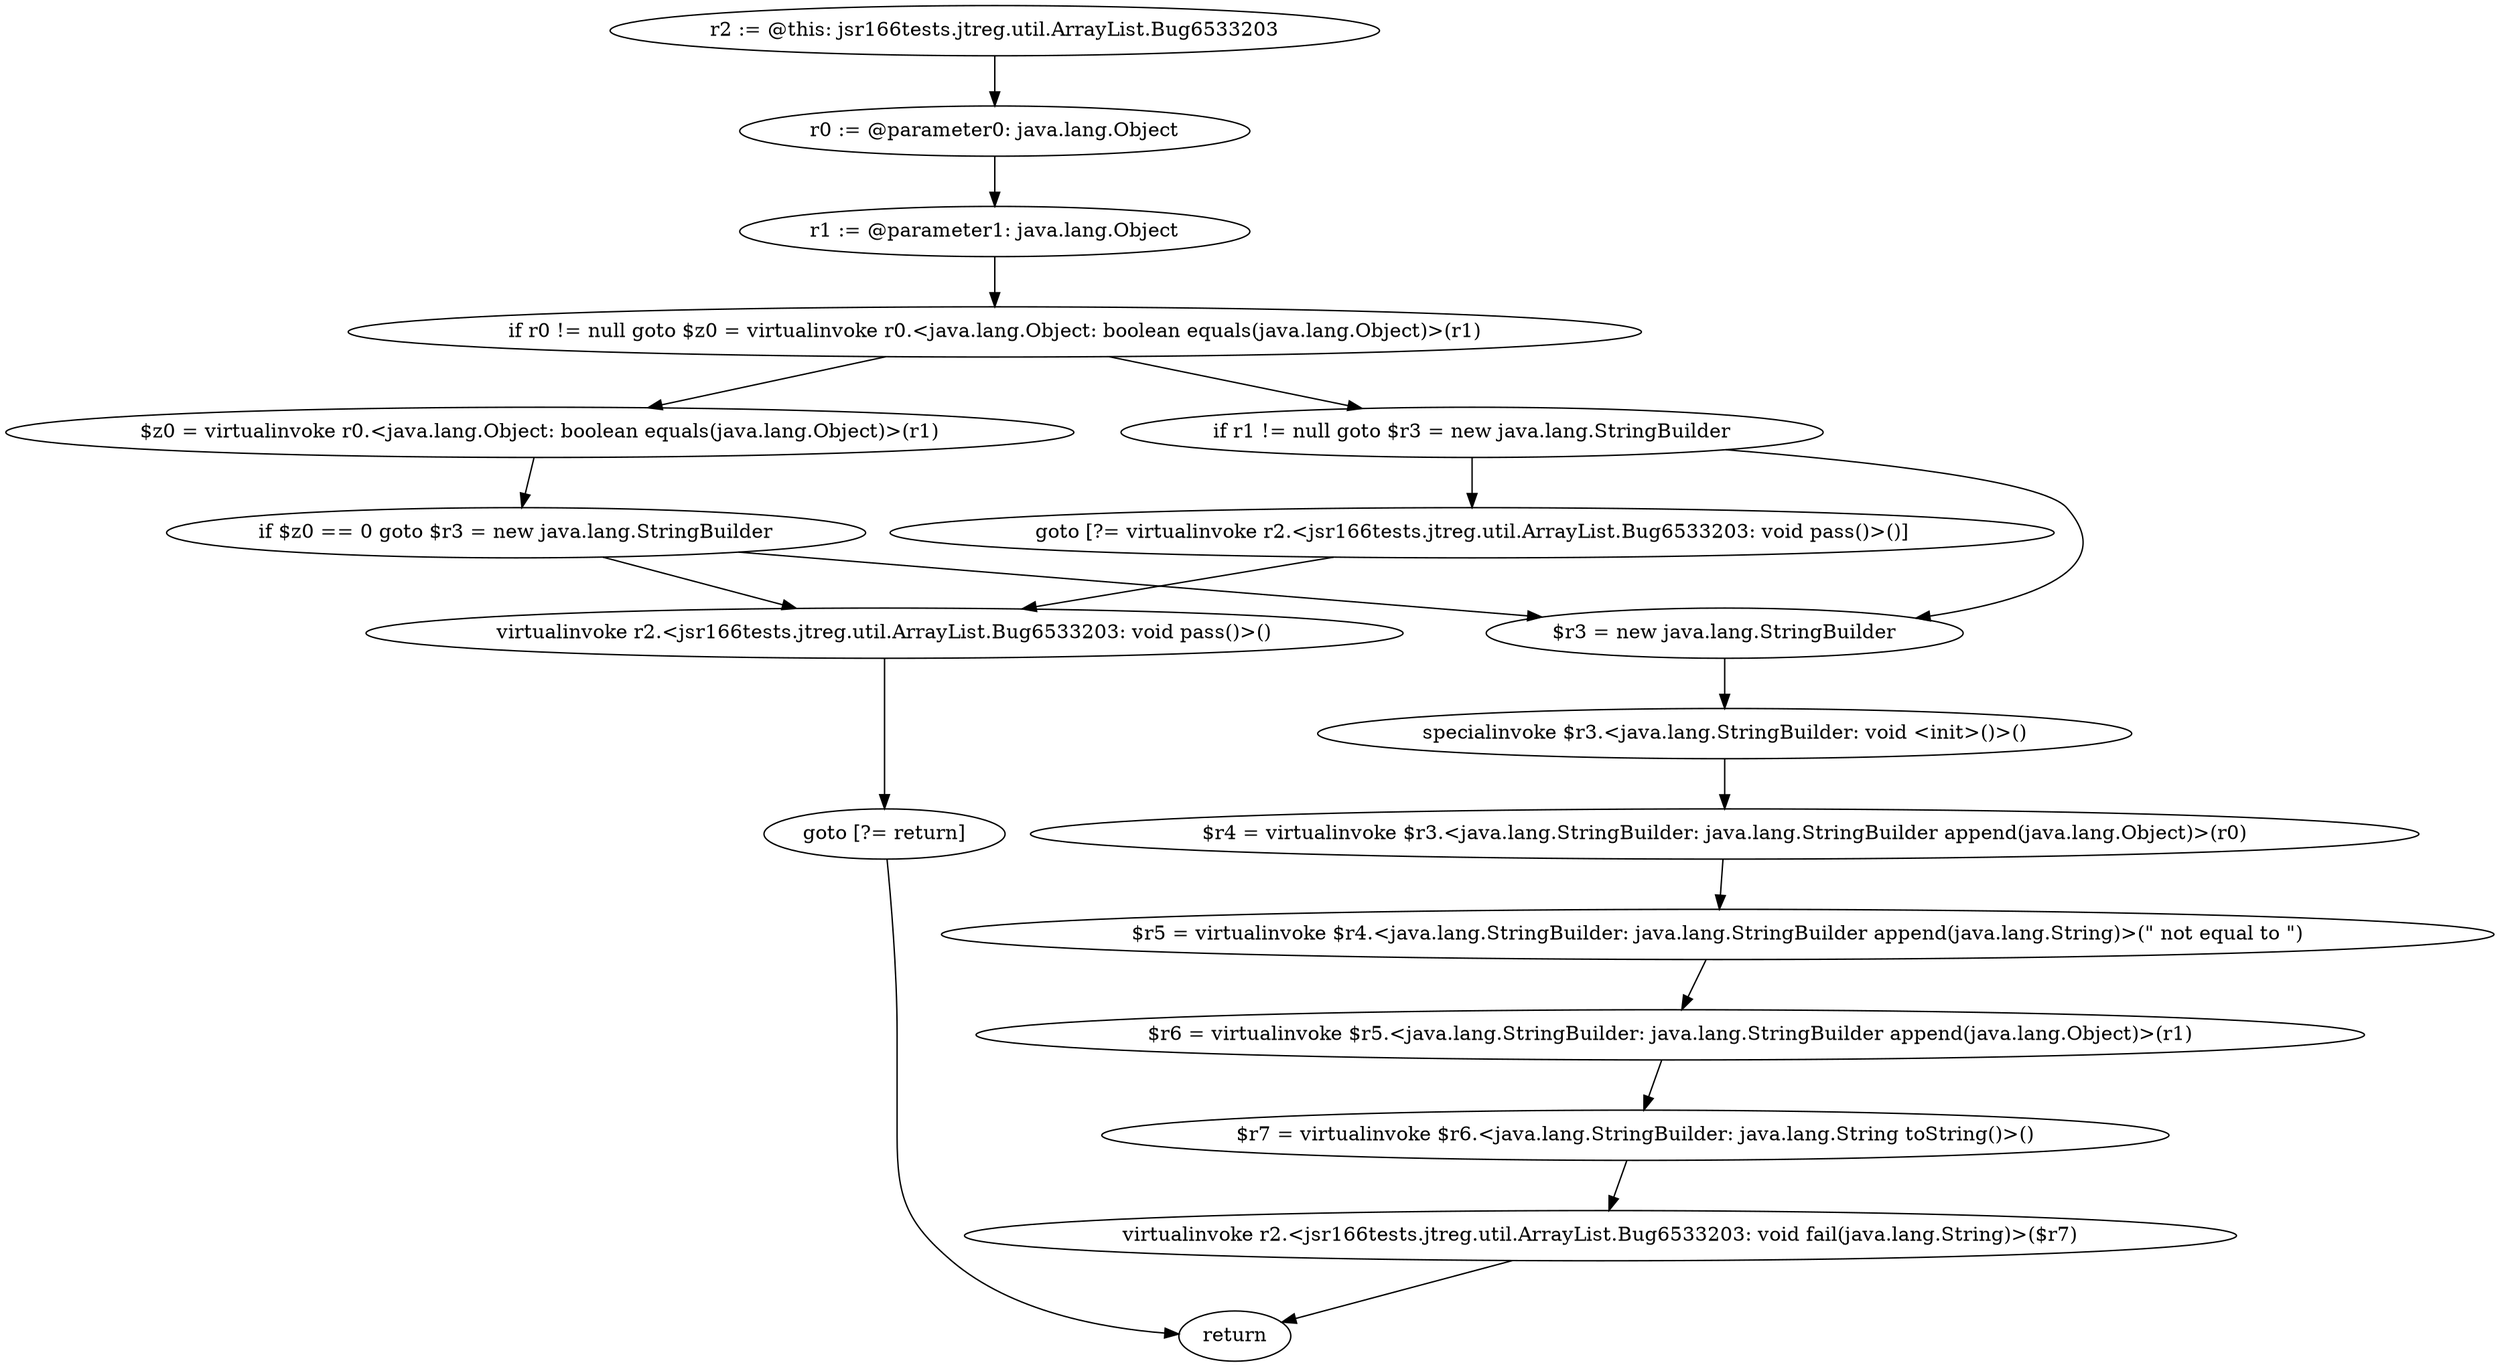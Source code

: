 digraph "unitGraph" {
    "r2 := @this: jsr166tests.jtreg.util.ArrayList.Bug6533203"
    "r0 := @parameter0: java.lang.Object"
    "r1 := @parameter1: java.lang.Object"
    "if r0 != null goto $z0 = virtualinvoke r0.<java.lang.Object: boolean equals(java.lang.Object)>(r1)"
    "if r1 != null goto $r3 = new java.lang.StringBuilder"
    "goto [?= virtualinvoke r2.<jsr166tests.jtreg.util.ArrayList.Bug6533203: void pass()>()]"
    "$z0 = virtualinvoke r0.<java.lang.Object: boolean equals(java.lang.Object)>(r1)"
    "if $z0 == 0 goto $r3 = new java.lang.StringBuilder"
    "virtualinvoke r2.<jsr166tests.jtreg.util.ArrayList.Bug6533203: void pass()>()"
    "goto [?= return]"
    "$r3 = new java.lang.StringBuilder"
    "specialinvoke $r3.<java.lang.StringBuilder: void <init>()>()"
    "$r4 = virtualinvoke $r3.<java.lang.StringBuilder: java.lang.StringBuilder append(java.lang.Object)>(r0)"
    "$r5 = virtualinvoke $r4.<java.lang.StringBuilder: java.lang.StringBuilder append(java.lang.String)>(\" not equal to \")"
    "$r6 = virtualinvoke $r5.<java.lang.StringBuilder: java.lang.StringBuilder append(java.lang.Object)>(r1)"
    "$r7 = virtualinvoke $r6.<java.lang.StringBuilder: java.lang.String toString()>()"
    "virtualinvoke r2.<jsr166tests.jtreg.util.ArrayList.Bug6533203: void fail(java.lang.String)>($r7)"
    "return"
    "r2 := @this: jsr166tests.jtreg.util.ArrayList.Bug6533203"->"r0 := @parameter0: java.lang.Object";
    "r0 := @parameter0: java.lang.Object"->"r1 := @parameter1: java.lang.Object";
    "r1 := @parameter1: java.lang.Object"->"if r0 != null goto $z0 = virtualinvoke r0.<java.lang.Object: boolean equals(java.lang.Object)>(r1)";
    "if r0 != null goto $z0 = virtualinvoke r0.<java.lang.Object: boolean equals(java.lang.Object)>(r1)"->"if r1 != null goto $r3 = new java.lang.StringBuilder";
    "if r0 != null goto $z0 = virtualinvoke r0.<java.lang.Object: boolean equals(java.lang.Object)>(r1)"->"$z0 = virtualinvoke r0.<java.lang.Object: boolean equals(java.lang.Object)>(r1)";
    "if r1 != null goto $r3 = new java.lang.StringBuilder"->"goto [?= virtualinvoke r2.<jsr166tests.jtreg.util.ArrayList.Bug6533203: void pass()>()]";
    "if r1 != null goto $r3 = new java.lang.StringBuilder"->"$r3 = new java.lang.StringBuilder";
    "goto [?= virtualinvoke r2.<jsr166tests.jtreg.util.ArrayList.Bug6533203: void pass()>()]"->"virtualinvoke r2.<jsr166tests.jtreg.util.ArrayList.Bug6533203: void pass()>()";
    "$z0 = virtualinvoke r0.<java.lang.Object: boolean equals(java.lang.Object)>(r1)"->"if $z0 == 0 goto $r3 = new java.lang.StringBuilder";
    "if $z0 == 0 goto $r3 = new java.lang.StringBuilder"->"virtualinvoke r2.<jsr166tests.jtreg.util.ArrayList.Bug6533203: void pass()>()";
    "if $z0 == 0 goto $r3 = new java.lang.StringBuilder"->"$r3 = new java.lang.StringBuilder";
    "virtualinvoke r2.<jsr166tests.jtreg.util.ArrayList.Bug6533203: void pass()>()"->"goto [?= return]";
    "goto [?= return]"->"return";
    "$r3 = new java.lang.StringBuilder"->"specialinvoke $r3.<java.lang.StringBuilder: void <init>()>()";
    "specialinvoke $r3.<java.lang.StringBuilder: void <init>()>()"->"$r4 = virtualinvoke $r3.<java.lang.StringBuilder: java.lang.StringBuilder append(java.lang.Object)>(r0)";
    "$r4 = virtualinvoke $r3.<java.lang.StringBuilder: java.lang.StringBuilder append(java.lang.Object)>(r0)"->"$r5 = virtualinvoke $r4.<java.lang.StringBuilder: java.lang.StringBuilder append(java.lang.String)>(\" not equal to \")";
    "$r5 = virtualinvoke $r4.<java.lang.StringBuilder: java.lang.StringBuilder append(java.lang.String)>(\" not equal to \")"->"$r6 = virtualinvoke $r5.<java.lang.StringBuilder: java.lang.StringBuilder append(java.lang.Object)>(r1)";
    "$r6 = virtualinvoke $r5.<java.lang.StringBuilder: java.lang.StringBuilder append(java.lang.Object)>(r1)"->"$r7 = virtualinvoke $r6.<java.lang.StringBuilder: java.lang.String toString()>()";
    "$r7 = virtualinvoke $r6.<java.lang.StringBuilder: java.lang.String toString()>()"->"virtualinvoke r2.<jsr166tests.jtreg.util.ArrayList.Bug6533203: void fail(java.lang.String)>($r7)";
    "virtualinvoke r2.<jsr166tests.jtreg.util.ArrayList.Bug6533203: void fail(java.lang.String)>($r7)"->"return";
}
